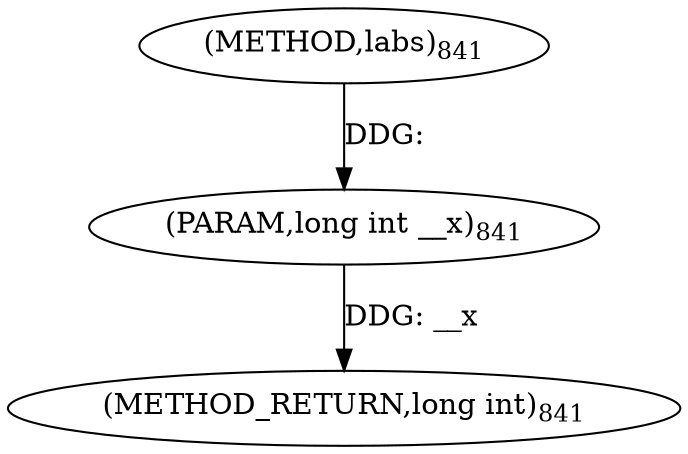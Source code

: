 digraph "labs" {  
"33355" [label = <(METHOD,labs)<SUB>841</SUB>> ]
"33357" [label = <(METHOD_RETURN,long int)<SUB>841</SUB>> ]
"33356" [label = <(PARAM,long int __x)<SUB>841</SUB>> ]
  "33356" -> "33357"  [ label = "DDG: __x"] 
  "33355" -> "33356"  [ label = "DDG: "] 
}
